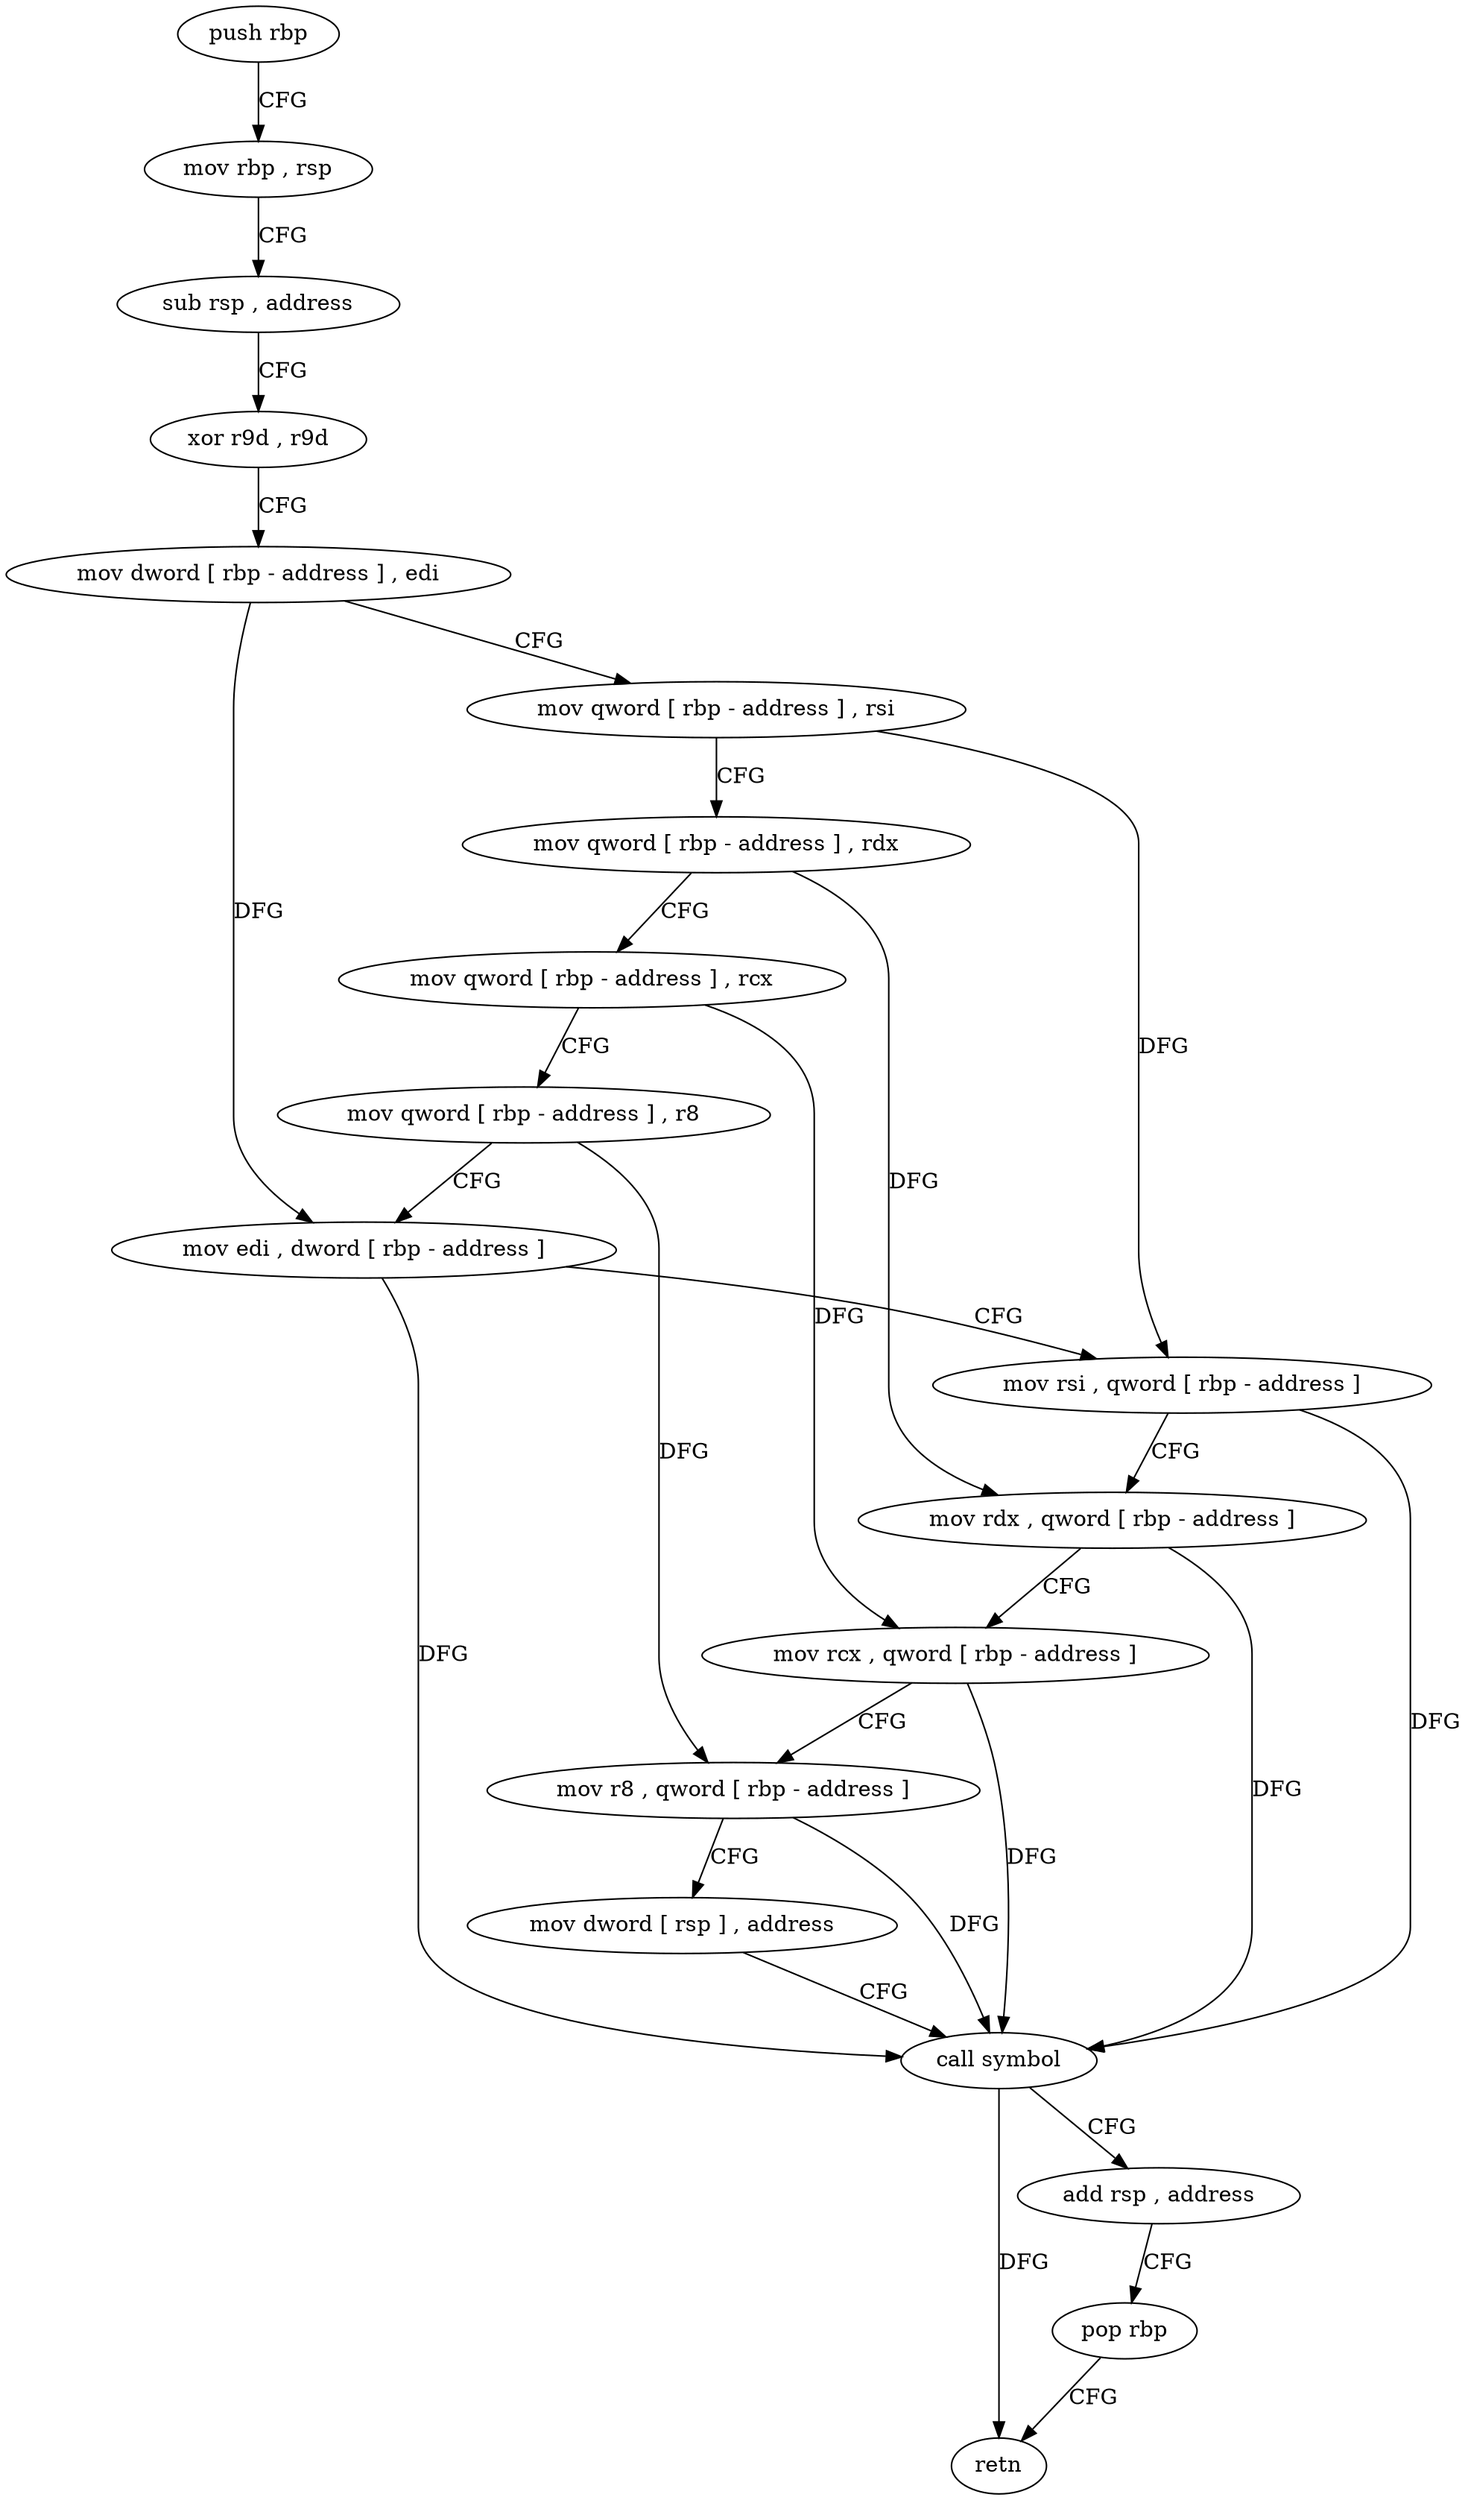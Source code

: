 digraph "func" {
"4219232" [label = "push rbp" ]
"4219233" [label = "mov rbp , rsp" ]
"4219236" [label = "sub rsp , address" ]
"4219240" [label = "xor r9d , r9d" ]
"4219243" [label = "mov dword [ rbp - address ] , edi" ]
"4219246" [label = "mov qword [ rbp - address ] , rsi" ]
"4219250" [label = "mov qword [ rbp - address ] , rdx" ]
"4219254" [label = "mov qword [ rbp - address ] , rcx" ]
"4219258" [label = "mov qword [ rbp - address ] , r8" ]
"4219262" [label = "mov edi , dword [ rbp - address ]" ]
"4219265" [label = "mov rsi , qword [ rbp - address ]" ]
"4219269" [label = "mov rdx , qword [ rbp - address ]" ]
"4219273" [label = "mov rcx , qword [ rbp - address ]" ]
"4219277" [label = "mov r8 , qword [ rbp - address ]" ]
"4219281" [label = "mov dword [ rsp ] , address" ]
"4219288" [label = "call symbol" ]
"4219293" [label = "add rsp , address" ]
"4219297" [label = "pop rbp" ]
"4219298" [label = "retn" ]
"4219232" -> "4219233" [ label = "CFG" ]
"4219233" -> "4219236" [ label = "CFG" ]
"4219236" -> "4219240" [ label = "CFG" ]
"4219240" -> "4219243" [ label = "CFG" ]
"4219243" -> "4219246" [ label = "CFG" ]
"4219243" -> "4219262" [ label = "DFG" ]
"4219246" -> "4219250" [ label = "CFG" ]
"4219246" -> "4219265" [ label = "DFG" ]
"4219250" -> "4219254" [ label = "CFG" ]
"4219250" -> "4219269" [ label = "DFG" ]
"4219254" -> "4219258" [ label = "CFG" ]
"4219254" -> "4219273" [ label = "DFG" ]
"4219258" -> "4219262" [ label = "CFG" ]
"4219258" -> "4219277" [ label = "DFG" ]
"4219262" -> "4219265" [ label = "CFG" ]
"4219262" -> "4219288" [ label = "DFG" ]
"4219265" -> "4219269" [ label = "CFG" ]
"4219265" -> "4219288" [ label = "DFG" ]
"4219269" -> "4219273" [ label = "CFG" ]
"4219269" -> "4219288" [ label = "DFG" ]
"4219273" -> "4219277" [ label = "CFG" ]
"4219273" -> "4219288" [ label = "DFG" ]
"4219277" -> "4219281" [ label = "CFG" ]
"4219277" -> "4219288" [ label = "DFG" ]
"4219281" -> "4219288" [ label = "CFG" ]
"4219288" -> "4219293" [ label = "CFG" ]
"4219288" -> "4219298" [ label = "DFG" ]
"4219293" -> "4219297" [ label = "CFG" ]
"4219297" -> "4219298" [ label = "CFG" ]
}
